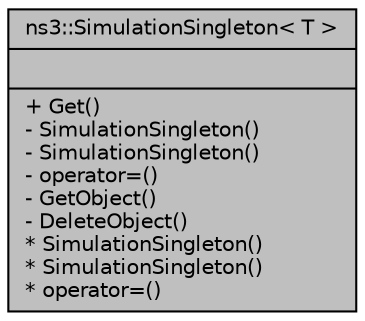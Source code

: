 digraph "ns3::SimulationSingleton&lt; T &gt;"
{
  edge [fontname="Helvetica",fontsize="10",labelfontname="Helvetica",labelfontsize="10"];
  node [fontname="Helvetica",fontsize="10",shape=record];
  Node1 [label="{ns3::SimulationSingleton\< T \>\n||+ Get()\l- SimulationSingleton()\l- SimulationSingleton()\l- operator=()\l- GetObject()\l- DeleteObject()\l* SimulationSingleton()\l* SimulationSingleton()\l* operator=()\l}",height=0.2,width=0.4,color="black", fillcolor="grey75", style="filled", fontcolor="black"];
}
